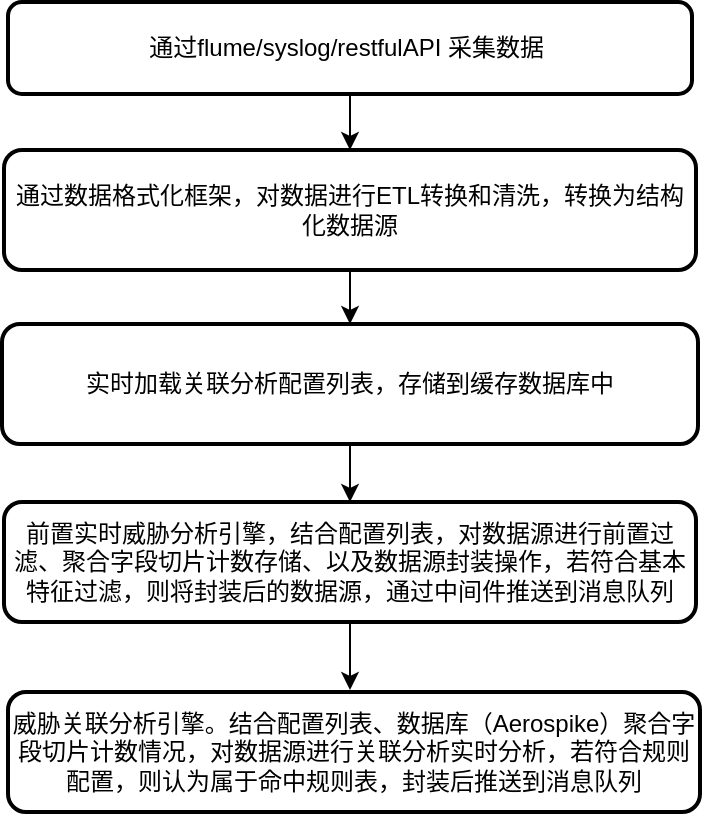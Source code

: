 <mxfile version="14.5.3" type="github">
  <diagram id="DPJL8vr38tBG66mmo-Jf" name="Page-1">
    <mxGraphModel dx="868" dy="450" grid="0" gridSize="10" guides="1" tooltips="1" connect="1" arrows="1" fold="1" page="1" pageScale="1" pageWidth="827" pageHeight="1169" math="0" shadow="0">
      <root>
        <mxCell id="0" />
        <mxCell id="1" parent="0" />
        <mxCell id="BOlU8TuovL2IfH8dWrUd-3" value="" style="edgeStyle=orthogonalEdgeStyle;rounded=0;orthogonalLoop=1;jettySize=auto;html=1;" edge="1" parent="1" source="BOlU8TuovL2IfH8dWrUd-1" target="BOlU8TuovL2IfH8dWrUd-2">
          <mxGeometry relative="1" as="geometry" />
        </mxCell>
        <mxCell id="BOlU8TuovL2IfH8dWrUd-1" value="通过flume/syslog/restfulAPI 采集数据&amp;nbsp;" style="rounded=1;whiteSpace=wrap;html=1;strokeWidth=2;" vertex="1" parent="1">
          <mxGeometry x="80" y="69" width="342" height="46" as="geometry" />
        </mxCell>
        <mxCell id="BOlU8TuovL2IfH8dWrUd-5" value="" style="edgeStyle=orthogonalEdgeStyle;rounded=0;orthogonalLoop=1;jettySize=auto;html=1;" edge="1" parent="1" source="BOlU8TuovL2IfH8dWrUd-2" target="BOlU8TuovL2IfH8dWrUd-4">
          <mxGeometry relative="1" as="geometry" />
        </mxCell>
        <mxCell id="BOlU8TuovL2IfH8dWrUd-2" value="通过数据格式化框架，对数据进行ETL转换和清洗，转换为结构化数据源" style="whiteSpace=wrap;html=1;rounded=1;strokeWidth=2;align=center;" vertex="1" parent="1">
          <mxGeometry x="78" y="143" width="346" height="60" as="geometry" />
        </mxCell>
        <mxCell id="BOlU8TuovL2IfH8dWrUd-7" value="" style="edgeStyle=orthogonalEdgeStyle;rounded=0;orthogonalLoop=1;jettySize=auto;html=1;" edge="1" parent="1" source="BOlU8TuovL2IfH8dWrUd-4" target="BOlU8TuovL2IfH8dWrUd-6">
          <mxGeometry relative="1" as="geometry" />
        </mxCell>
        <mxCell id="BOlU8TuovL2IfH8dWrUd-4" value="实时加载关联分析配置列表，存储到缓存数据库中" style="whiteSpace=wrap;html=1;rounded=1;strokeWidth=2;" vertex="1" parent="1">
          <mxGeometry x="77" y="230" width="348" height="60" as="geometry" />
        </mxCell>
        <mxCell id="BOlU8TuovL2IfH8dWrUd-8" style="edgeStyle=orthogonalEdgeStyle;rounded=0;orthogonalLoop=1;jettySize=auto;html=1;exitX=0.5;exitY=1;exitDx=0;exitDy=0;" edge="1" parent="1" source="BOlU8TuovL2IfH8dWrUd-6">
          <mxGeometry relative="1" as="geometry">
            <mxPoint x="251" y="413" as="targetPoint" />
          </mxGeometry>
        </mxCell>
        <mxCell id="BOlU8TuovL2IfH8dWrUd-6" value="前置实时威胁分析引擎，结合配置列表，对数据源进行前置过滤、聚合字段切片计数存储、以及数据源封装操作，若符合基本特征过滤，则将封装后的数据源，通过中间件推送到消息队列" style="whiteSpace=wrap;html=1;rounded=1;strokeWidth=2;" vertex="1" parent="1">
          <mxGeometry x="78" y="319" width="346" height="60" as="geometry" />
        </mxCell>
        <mxCell id="BOlU8TuovL2IfH8dWrUd-9" value="威胁关联分析引擎。结合配置列表、数据库（Aerospike）聚合字段切片计数情况，对数据源进行关联分析实时分析，若符合规则配置，则认为属于命中规则表，封装后推送到消息队列" style="whiteSpace=wrap;html=1;rounded=1;strokeWidth=2;" vertex="1" parent="1">
          <mxGeometry x="80" y="414" width="346" height="60" as="geometry" />
        </mxCell>
      </root>
    </mxGraphModel>
  </diagram>
</mxfile>
